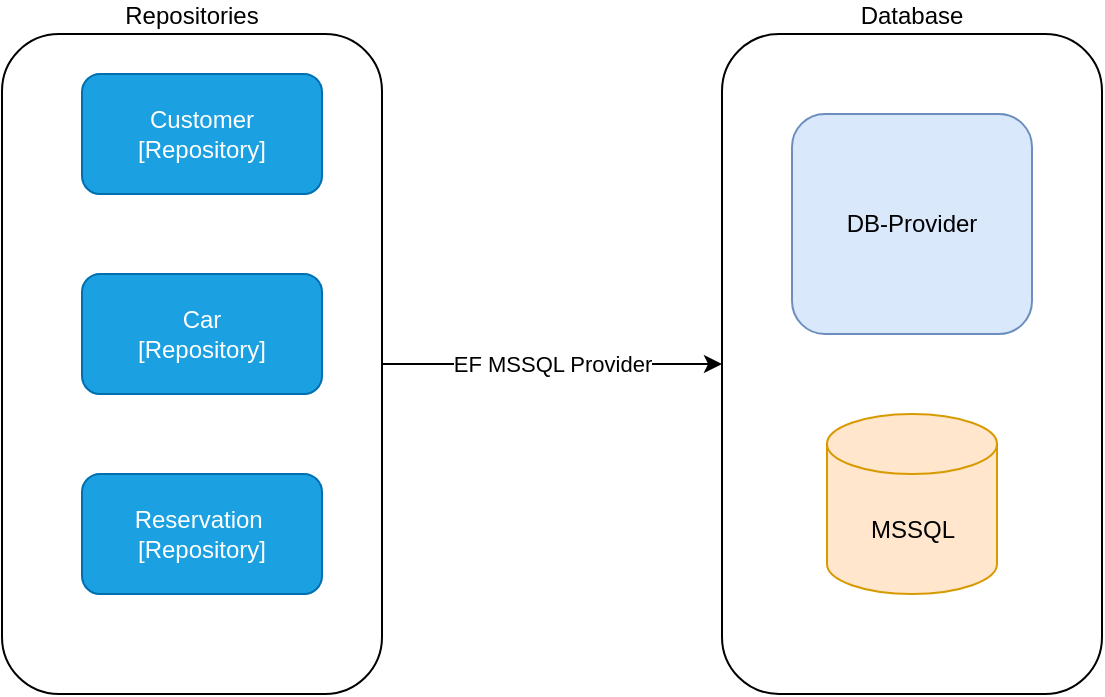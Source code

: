 <mxfile version="14.8.3" type="github">
  <diagram id="tleqDvwHOWDYYHIql2sY" name="Page-1">
    <mxGraphModel dx="1209" dy="674" grid="1" gridSize="10" guides="1" tooltips="1" connect="1" arrows="1" fold="1" page="1" pageScale="1" pageWidth="827" pageHeight="1169" math="0" shadow="0">
      <root>
        <mxCell id="0" />
        <mxCell id="1" parent="0" />
        <mxCell id="1j0YRFoj2sgmNLvWQuMk-8" value="EF MSSQL Provider" style="edgeStyle=orthogonalEdgeStyle;rounded=0;orthogonalLoop=1;jettySize=auto;html=1;entryX=0;entryY=0.5;entryDx=0;entryDy=0;" edge="1" parent="1" source="1j0YRFoj2sgmNLvWQuMk-1" target="1j0YRFoj2sgmNLvWQuMk-2">
          <mxGeometry relative="1" as="geometry" />
        </mxCell>
        <mxCell id="1j0YRFoj2sgmNLvWQuMk-1" value="Repositories" style="rounded=1;whiteSpace=wrap;html=1;fillColor=none;labelPosition=center;verticalLabelPosition=top;align=center;verticalAlign=bottom;" vertex="1" parent="1">
          <mxGeometry x="140" y="120" width="190" height="330" as="geometry" />
        </mxCell>
        <mxCell id="1j0YRFoj2sgmNLvWQuMk-2" value="Database" style="rounded=1;whiteSpace=wrap;html=1;fillColor=none;labelPosition=center;verticalLabelPosition=top;align=center;verticalAlign=bottom;" vertex="1" parent="1">
          <mxGeometry x="500" y="120" width="190" height="330" as="geometry" />
        </mxCell>
        <mxCell id="1j0YRFoj2sgmNLvWQuMk-3" value="Reservation&amp;nbsp;&lt;br&gt;[Repository]" style="rounded=1;whiteSpace=wrap;html=1;fillColor=#1ba1e2;strokeColor=#006EAF;fontColor=#ffffff;" vertex="1" parent="1">
          <mxGeometry x="180" y="340" width="120" height="60" as="geometry" />
        </mxCell>
        <mxCell id="1j0YRFoj2sgmNLvWQuMk-4" value="Car&lt;br&gt;[Repository]" style="rounded=1;whiteSpace=wrap;html=1;fillColor=#1ba1e2;strokeColor=#006EAF;fontColor=#ffffff;" vertex="1" parent="1">
          <mxGeometry x="180" y="240" width="120" height="60" as="geometry" />
        </mxCell>
        <mxCell id="1j0YRFoj2sgmNLvWQuMk-5" value="Customer&lt;br&gt;[Repository]" style="rounded=1;whiteSpace=wrap;html=1;fillColor=#1ba1e2;strokeColor=#006EAF;fontColor=#ffffff;" vertex="1" parent="1">
          <mxGeometry x="180" y="140" width="120" height="60" as="geometry" />
        </mxCell>
        <mxCell id="1j0YRFoj2sgmNLvWQuMk-6" value="DB-Provider" style="rounded=1;whiteSpace=wrap;html=1;fillColor=#dae8fc;strokeColor=#6c8ebf;" vertex="1" parent="1">
          <mxGeometry x="535" y="160" width="120" height="110" as="geometry" />
        </mxCell>
        <mxCell id="1j0YRFoj2sgmNLvWQuMk-7" value="MSSQL" style="shape=cylinder3;whiteSpace=wrap;html=1;boundedLbl=1;backgroundOutline=1;size=15;fillColor=#ffe6cc;strokeColor=#d79b00;" vertex="1" parent="1">
          <mxGeometry x="552.5" y="310" width="85" height="90" as="geometry" />
        </mxCell>
      </root>
    </mxGraphModel>
  </diagram>
</mxfile>
